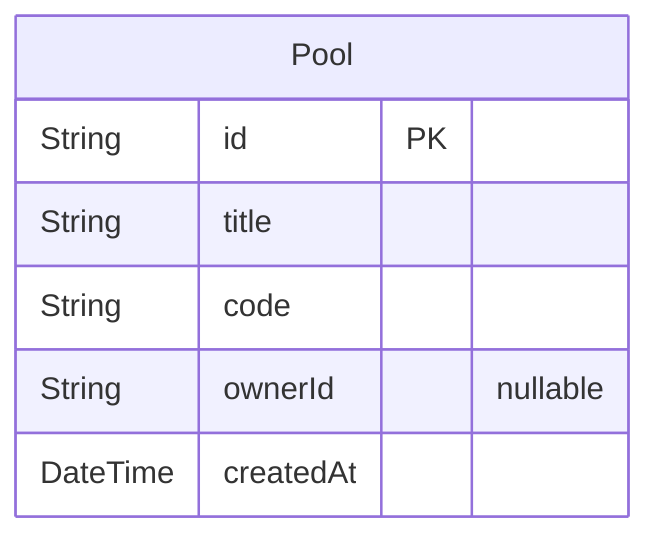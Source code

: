 erDiagram

  Pool {
    String id PK 
    String title  
    String code  
    String ownerId  "nullable"
    DateTime createdAt  
    }